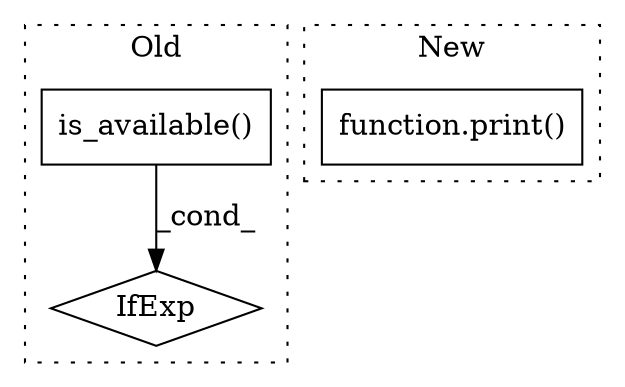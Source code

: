 digraph G {
subgraph cluster0 {
1 [label="is_available()" a="75" s="480" l="25" shape="box"];
3 [label="IfExp" a="51" s="476,505" l="4,6" shape="diamond"];
label = "Old";
style="dotted";
}
subgraph cluster1 {
2 [label="function.print()" a="75" s="286,297" l="6,1" shape="box"];
label = "New";
style="dotted";
}
1 -> 3 [label="_cond_"];
}